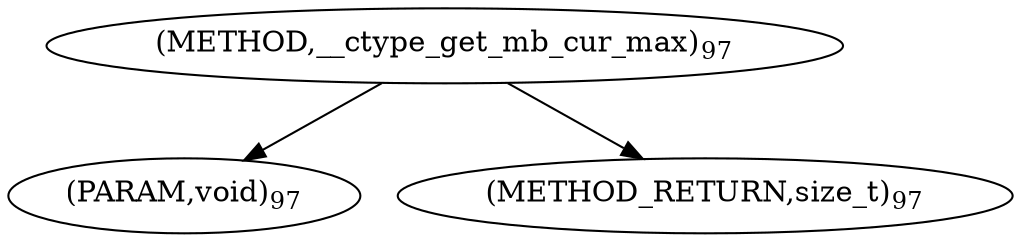 digraph "__ctype_get_mb_cur_max" {  
"33169" [label = <(METHOD,__ctype_get_mb_cur_max)<SUB>97</SUB>> ]
"33170" [label = <(PARAM,void)<SUB>97</SUB>> ]
"33171" [label = <(METHOD_RETURN,size_t)<SUB>97</SUB>> ]
  "33169" -> "33170" 
  "33169" -> "33171" 
}
